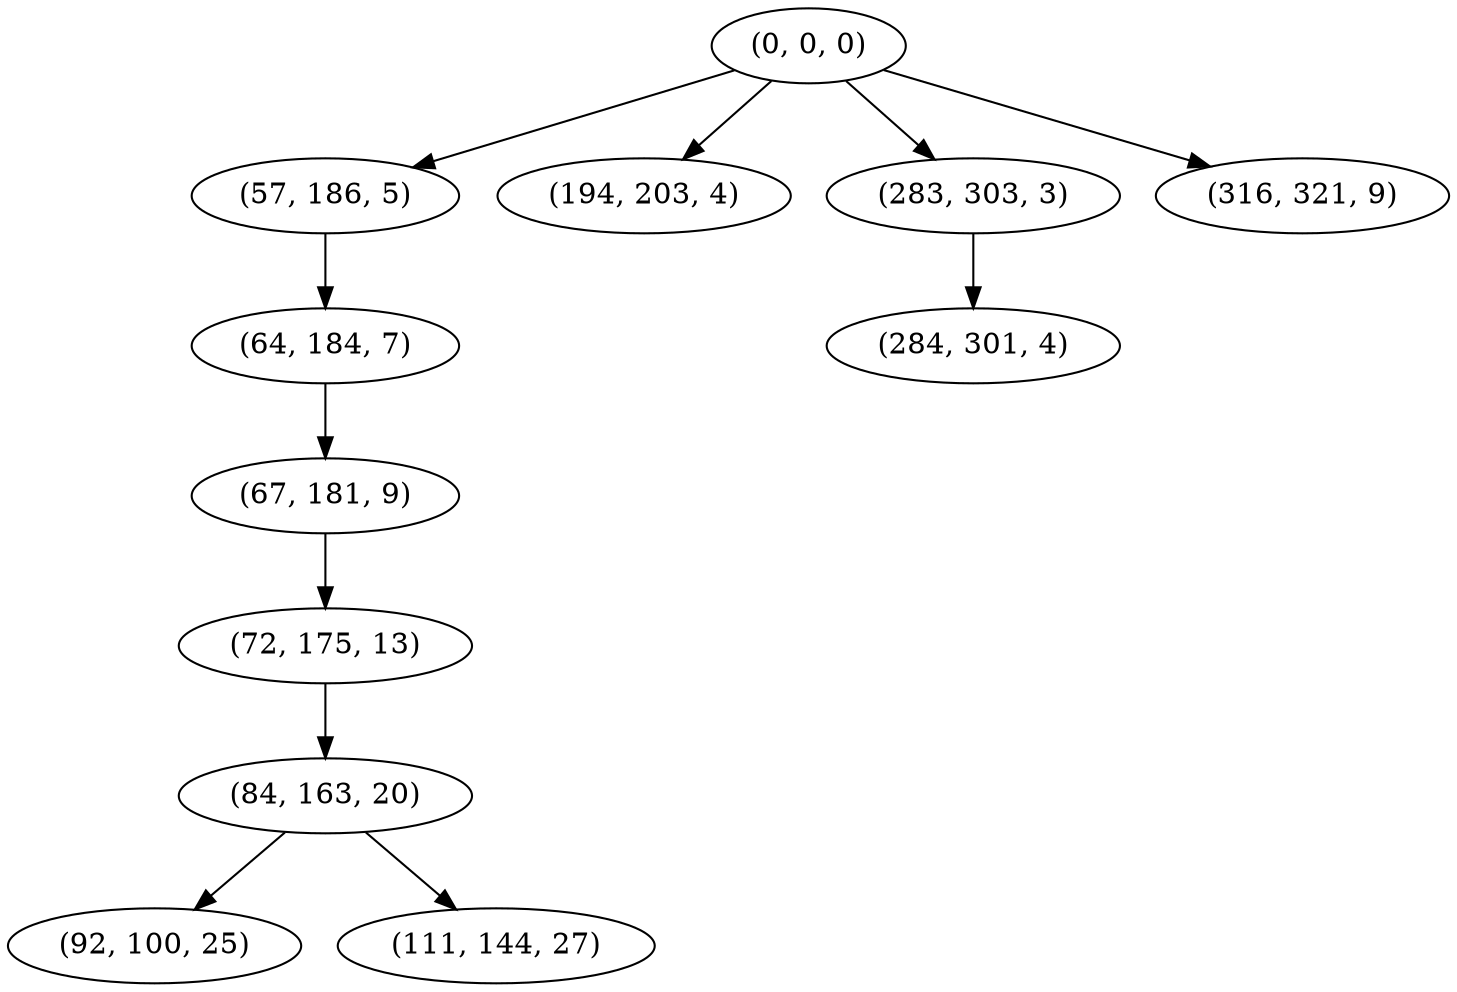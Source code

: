 digraph tree {
    "(0, 0, 0)";
    "(57, 186, 5)";
    "(64, 184, 7)";
    "(67, 181, 9)";
    "(72, 175, 13)";
    "(84, 163, 20)";
    "(92, 100, 25)";
    "(111, 144, 27)";
    "(194, 203, 4)";
    "(283, 303, 3)";
    "(284, 301, 4)";
    "(316, 321, 9)";
    "(0, 0, 0)" -> "(57, 186, 5)";
    "(0, 0, 0)" -> "(194, 203, 4)";
    "(0, 0, 0)" -> "(283, 303, 3)";
    "(0, 0, 0)" -> "(316, 321, 9)";
    "(57, 186, 5)" -> "(64, 184, 7)";
    "(64, 184, 7)" -> "(67, 181, 9)";
    "(67, 181, 9)" -> "(72, 175, 13)";
    "(72, 175, 13)" -> "(84, 163, 20)";
    "(84, 163, 20)" -> "(92, 100, 25)";
    "(84, 163, 20)" -> "(111, 144, 27)";
    "(283, 303, 3)" -> "(284, 301, 4)";
}
